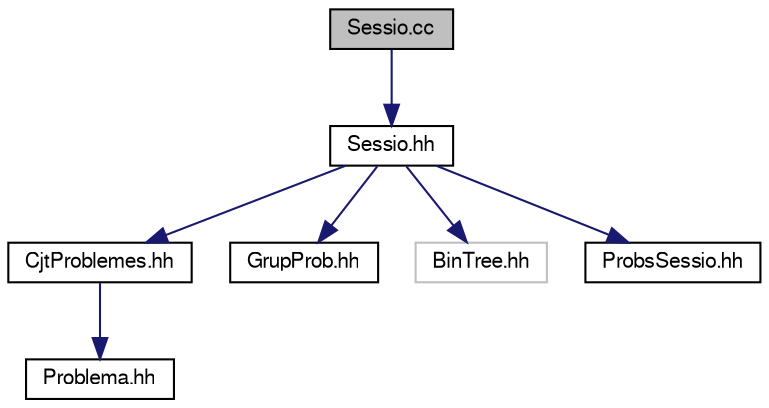 digraph "Sessio.cc"
{
 // LATEX_PDF_SIZE
  edge [fontname="FreeSans",fontsize="10",labelfontname="FreeSans",labelfontsize="10"];
  node [fontname="FreeSans",fontsize="10",shape=record];
  Node1 [label="Sessio.cc",height=0.2,width=0.4,color="black", fillcolor="grey75", style="filled", fontcolor="black",tooltip=" "];
  Node1 -> Node2 [color="midnightblue",fontsize="10",style="solid",fontname="FreeSans"];
  Node2 [label="Sessio.hh",height=0.2,width=0.4,color="black", fillcolor="white", style="filled",URL="$_sessio_8hh.html",tooltip="Especificació de la classe Sessio."];
  Node2 -> Node3 [color="midnightblue",fontsize="10",style="solid",fontname="FreeSans"];
  Node3 [label="CjtProblemes.hh",height=0.2,width=0.4,color="black", fillcolor="white", style="filled",URL="$_cjt_problemes_8hh.html",tooltip="Especificació de la clase CjtProblemes."];
  Node3 -> Node4 [color="midnightblue",fontsize="10",style="solid",fontname="FreeSans"];
  Node4 [label="Problema.hh",height=0.2,width=0.4,color="black", fillcolor="white", style="filled",URL="$_problema_8hh.html",tooltip="Especificació de la classe Problema."];
  Node2 -> Node5 [color="midnightblue",fontsize="10",style="solid",fontname="FreeSans"];
  Node5 [label="GrupProb.hh",height=0.2,width=0.4,color="black", fillcolor="white", style="filled",URL="$_grup_prob_8hh.html",tooltip="Especificació de la classe GrupProb."];
  Node2 -> Node6 [color="midnightblue",fontsize="10",style="solid",fontname="FreeSans"];
  Node6 [label="BinTree.hh",height=0.2,width=0.4,color="grey75", fillcolor="white", style="filled",tooltip=" "];
  Node2 -> Node7 [color="midnightblue",fontsize="10",style="solid",fontname="FreeSans"];
  Node7 [label="ProbsSessio.hh",height=0.2,width=0.4,color="black", fillcolor="white", style="filled",URL="$_probs_sessio_8hh.html",tooltip="Especificació de la classe ProbsSessio."];
}
